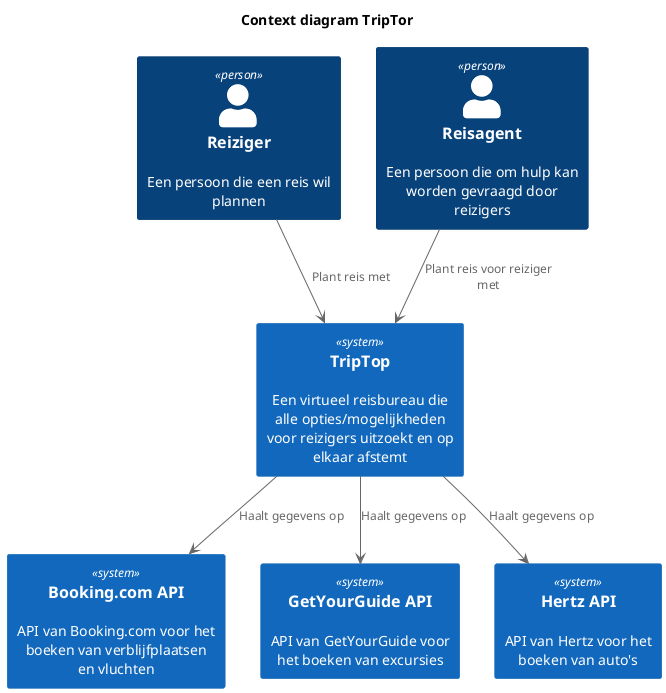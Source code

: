 @startuml
!include <C4/C4_Container>
title Context diagram TripTor
Person(Reiziger, "Reiziger", "Een persoon die een reis wil plannen")
Person(Reisagent, "Reisagent", "Een persoon die om hulp kan worden gevraagd door reizigers")

'Central system
System(TripTop, "TripTop", "Een virtueel reisbureau die alle opties/mogelijkheden voor reizigers uitzoekt en op elkaar afstemt")

'External systems
System(BookingAPI, "Booking.com API", "API van Booking.com voor het boeken van verblijfplaatsen en vluchten")
System(GetYourGuideAPI, "GetYourGuide API", "API van GetYourGuide voor het boeken van excursies")
System(HertzAPI, "Hertz API", "API van Hertz voor het boeken van auto's")

Reiziger --> TripTop : "Plant reis met"
Reisagent --> TripTop : "Plant reis voor reiziger met"

TripTop --> BookingAPI : "Haalt gegevens op"
TripTop --> GetYourGuideAPI : "Haalt gegevens op"
TripTop --> HertzAPI : "Haalt gegevens op"
@enduml
